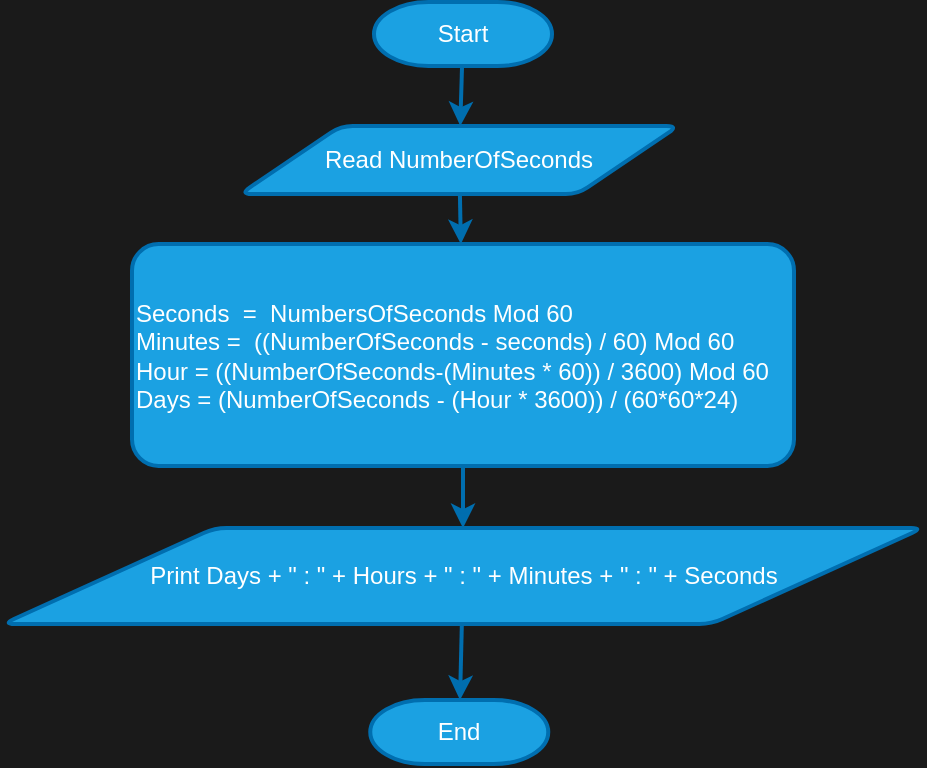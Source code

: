 <mxfile>
    <diagram id="C6i8DDMN3ps_RNI1_Qrf" name="Page-1">
        <mxGraphModel dx="832" dy="467" grid="0" gridSize="10" guides="1" tooltips="1" connect="1" arrows="1" fold="1" page="1" pageScale="1" pageWidth="850" pageHeight="1100" background="#1A1A1A" math="0" shadow="0">
            <root>
                <mxCell id="0"/>
                <mxCell id="1" parent="0"/>
                <mxCell id="4" value="" style="edgeStyle=none;html=1;strokeWidth=2;fillColor=#1ba1e2;strokeColor=#006EAF;" parent="1" source="2" edge="1">
                    <mxGeometry relative="1" as="geometry">
                        <mxPoint x="398.131" y="73" as="targetPoint"/>
                    </mxGeometry>
                </mxCell>
                <mxCell id="2" value="Start" style="strokeWidth=2;html=1;shape=mxgraph.flowchart.terminator;whiteSpace=wrap;fillColor=#1ba1e2;fontColor=#ffffff;strokeColor=#006EAF;" parent="1" vertex="1">
                    <mxGeometry x="355" y="11" width="89" height="32" as="geometry"/>
                </mxCell>
                <mxCell id="9" value="" style="edgeStyle=none;html=1;strokeWidth=2;fillColor=#1ba1e2;strokeColor=#006EAF;" edge="1" parent="1" source="3" target="8">
                    <mxGeometry relative="1" as="geometry"/>
                </mxCell>
                <mxCell id="3" value="Read NumberOfSeconds" style="shape=parallelogram;html=1;strokeWidth=2;perimeter=parallelogramPerimeter;whiteSpace=wrap;rounded=1;arcSize=12;size=0.23;fillColor=#1ba1e2;fontColor=#ffffff;strokeColor=#006EAF;" parent="1" vertex="1">
                    <mxGeometry x="288" y="73" width="219.25" height="34" as="geometry"/>
                </mxCell>
                <mxCell id="11" value="" style="edgeStyle=none;html=1;strokeWidth=2;fillColor=#1ba1e2;strokeColor=#006EAF;" edge="1" parent="1" source="8" target="10">
                    <mxGeometry relative="1" as="geometry"/>
                </mxCell>
                <mxCell id="8" value="&lt;div style=&quot;&quot;&gt;Seconds&amp;nbsp; =&amp;nbsp; NumbersOfSeconds Mod 60&amp;nbsp;&lt;/div&gt;&lt;div style=&quot;&quot;&gt;Minutes =&amp;nbsp; ((NumberOfSeconds - seconds) / 60) Mod 60&lt;/div&gt;&lt;div style=&quot;&quot;&gt;Hour = ((NumberOfSeconds-(Minutes * 60)) / 3600) Mod 60&lt;/div&gt;&lt;div style=&quot;&quot;&gt;Days = (NumberOfSeconds - (Hour * 3600)) / (60*60*24)&lt;/div&gt;" style="whiteSpace=wrap;html=1;fillColor=#1ba1e2;strokeColor=#006EAF;fontColor=#ffffff;strokeWidth=2;rounded=1;arcSize=12;align=left;" vertex="1" parent="1">
                    <mxGeometry x="234" y="132" width="331" height="111" as="geometry"/>
                </mxCell>
                <mxCell id="13" value="" style="edgeStyle=none;html=1;strokeWidth=2;fillColor=#1ba1e2;strokeColor=#006EAF;" edge="1" parent="1" source="10" target="12">
                    <mxGeometry relative="1" as="geometry"/>
                </mxCell>
                <mxCell id="10" value="Print Days + &quot; : &quot; + Hours + &quot; : &quot; + Minutes + &quot; : &quot; + Seconds" style="shape=parallelogram;html=1;strokeWidth=2;perimeter=parallelogramPerimeter;whiteSpace=wrap;rounded=1;arcSize=12;size=0.23;fillColor=#1ba1e2;fontColor=#ffffff;strokeColor=#006EAF;" vertex="1" parent="1">
                    <mxGeometry x="169.5" y="274" width="460" height="48" as="geometry"/>
                </mxCell>
                <mxCell id="12" value="End" style="strokeWidth=2;html=1;shape=mxgraph.flowchart.terminator;whiteSpace=wrap;fillColor=#1ba1e2;fontColor=#ffffff;strokeColor=#006EAF;" vertex="1" parent="1">
                    <mxGeometry x="353.13" y="360" width="89" height="32" as="geometry"/>
                </mxCell>
            </root>
        </mxGraphModel>
    </diagram>
</mxfile>